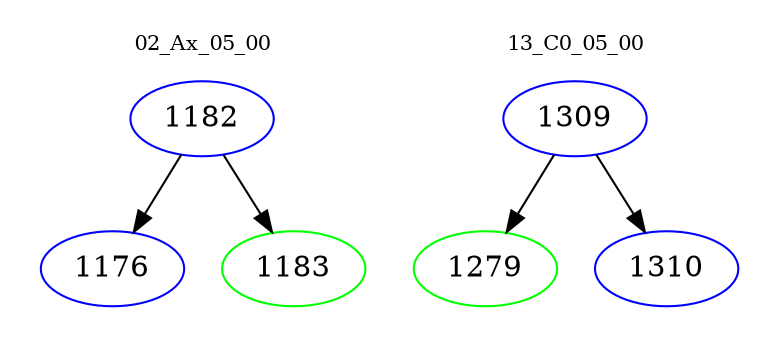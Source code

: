 digraph{
subgraph cluster_0 {
color = white
label = "02_Ax_05_00";
fontsize=10;
T0_1182 [label="1182", color="blue"]
T0_1182 -> T0_1176 [color="black"]
T0_1176 [label="1176", color="blue"]
T0_1182 -> T0_1183 [color="black"]
T0_1183 [label="1183", color="green"]
}
subgraph cluster_1 {
color = white
label = "13_C0_05_00";
fontsize=10;
T1_1309 [label="1309", color="blue"]
T1_1309 -> T1_1279 [color="black"]
T1_1279 [label="1279", color="green"]
T1_1309 -> T1_1310 [color="black"]
T1_1310 [label="1310", color="blue"]
}
}
